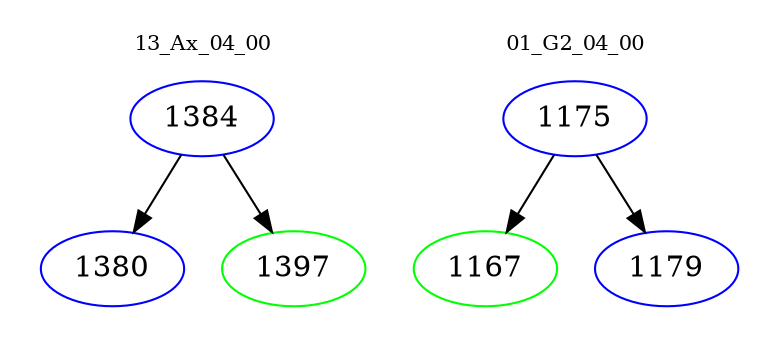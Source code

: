 digraph{
subgraph cluster_0 {
color = white
label = "13_Ax_04_00";
fontsize=10;
T0_1384 [label="1384", color="blue"]
T0_1384 -> T0_1380 [color="black"]
T0_1380 [label="1380", color="blue"]
T0_1384 -> T0_1397 [color="black"]
T0_1397 [label="1397", color="green"]
}
subgraph cluster_1 {
color = white
label = "01_G2_04_00";
fontsize=10;
T1_1175 [label="1175", color="blue"]
T1_1175 -> T1_1167 [color="black"]
T1_1167 [label="1167", color="green"]
T1_1175 -> T1_1179 [color="black"]
T1_1179 [label="1179", color="blue"]
}
}
